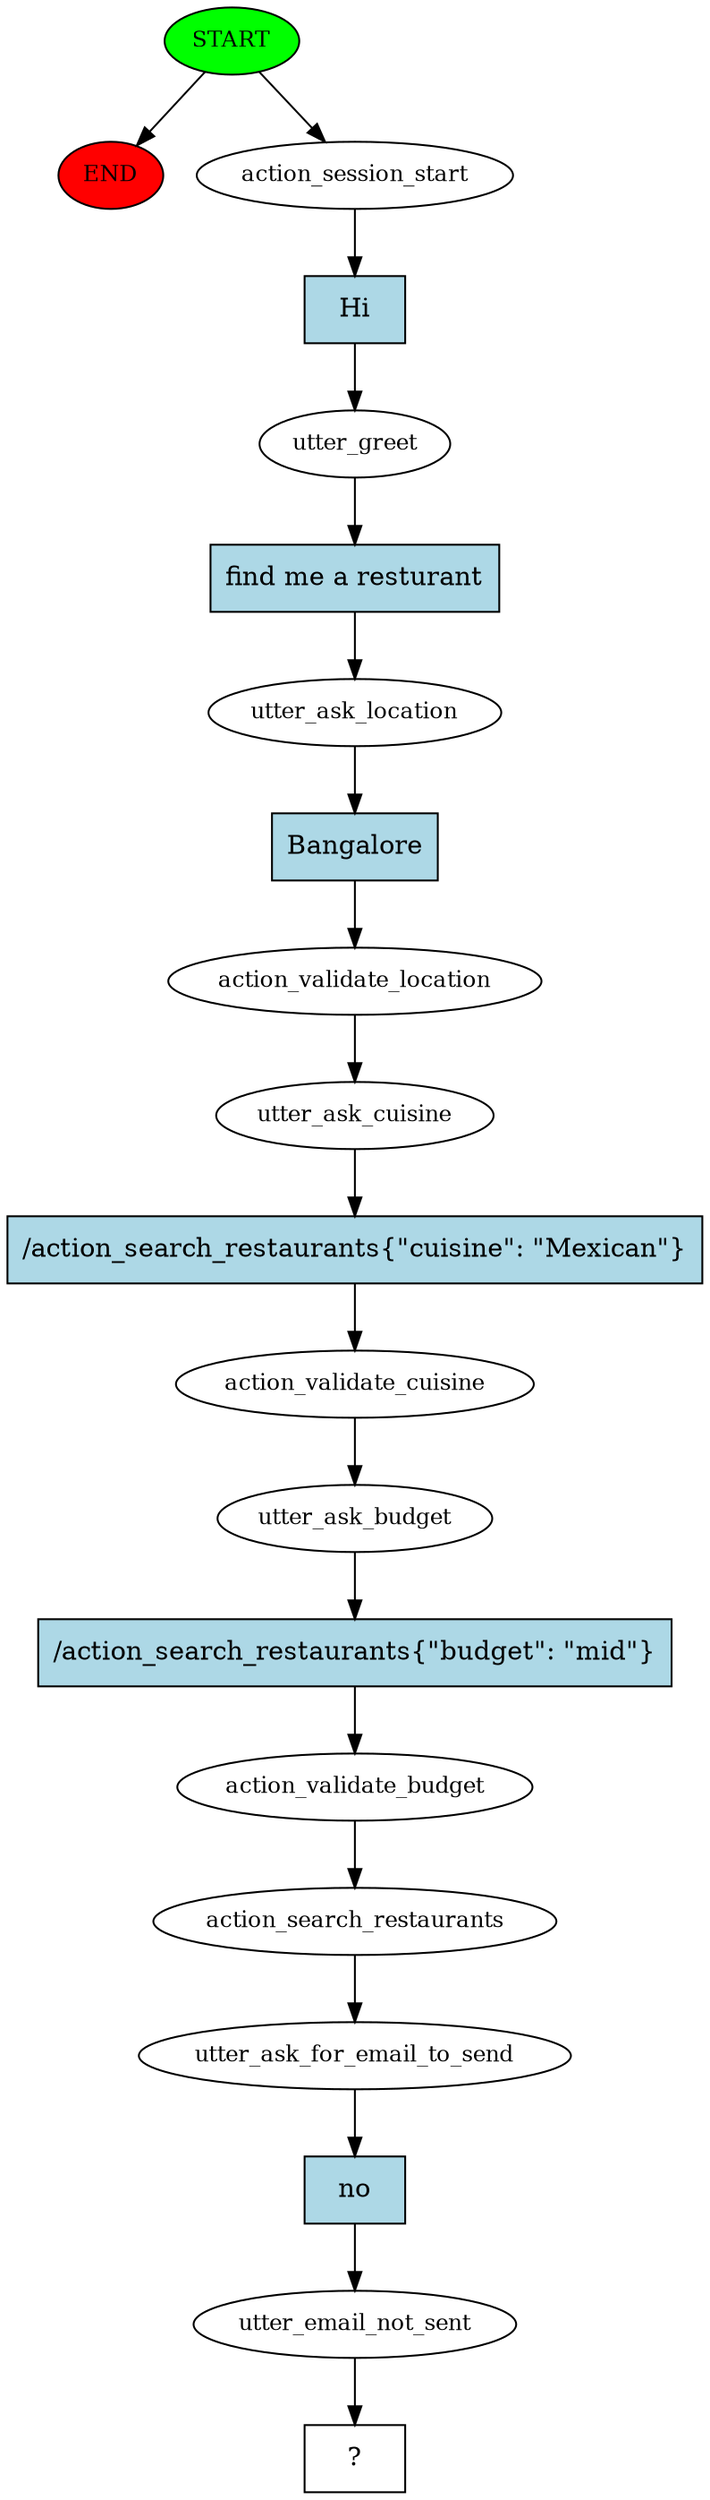 digraph  {
0 [class="start active", fillcolor=green, fontsize=12, label=START, style=filled];
"-1" [class=end, fillcolor=red, fontsize=12, label=END, style=filled];
1 [class=active, fontsize=12, label=action_session_start];
2 [class=active, fontsize=12, label=utter_greet];
3 [class=active, fontsize=12, label=utter_ask_location];
4 [class=active, fontsize=12, label=action_validate_location];
5 [class=active, fontsize=12, label=utter_ask_cuisine];
6 [class=active, fontsize=12, label=action_validate_cuisine];
7 [class=active, fontsize=12, label=utter_ask_budget];
8 [class=active, fontsize=12, label=action_validate_budget];
9 [class=active, fontsize=12, label=action_search_restaurants];
10 [class=active, fontsize=12, label=utter_ask_for_email_to_send];
11 [class=active, fontsize=12, label=utter_email_not_sent];
12 [class="intent dashed active", label="  ?  ", shape=rect];
13 [class="intent active", fillcolor=lightblue, label=Hi, shape=rect, style=filled];
14 [class="intent active", fillcolor=lightblue, label="find me a resturant", shape=rect, style=filled];
15 [class="intent active", fillcolor=lightblue, label=Bangalore, shape=rect, style=filled];
16 [class="intent active", fillcolor=lightblue, label="/action_search_restaurants{\"cuisine\": \"Mexican\"}", shape=rect, style=filled];
17 [class="intent active", fillcolor=lightblue, label="/action_search_restaurants{\"budget\": \"mid\"}", shape=rect, style=filled];
18 [class="intent active", fillcolor=lightblue, label=no, shape=rect, style=filled];
0 -> "-1"  [class="", key=NONE, label=""];
0 -> 1  [class=active, key=NONE, label=""];
1 -> 13  [class=active, key=0];
2 -> 14  [class=active, key=0];
3 -> 15  [class=active, key=0];
4 -> 5  [class=active, key=NONE, label=""];
5 -> 16  [class=active, key=0];
6 -> 7  [class=active, key=NONE, label=""];
7 -> 17  [class=active, key=0];
8 -> 9  [class=active, key=NONE, label=""];
9 -> 10  [class=active, key=NONE, label=""];
10 -> 18  [class=active, key=0];
11 -> 12  [class=active, key=NONE, label=""];
13 -> 2  [class=active, key=0];
14 -> 3  [class=active, key=0];
15 -> 4  [class=active, key=0];
16 -> 6  [class=active, key=0];
17 -> 8  [class=active, key=0];
18 -> 11  [class=active, key=0];
}
